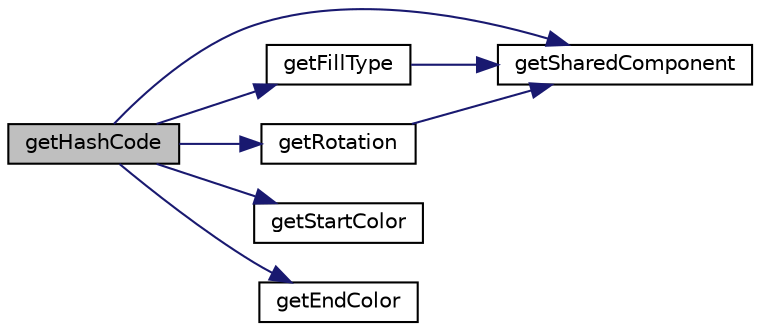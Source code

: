 digraph "getHashCode"
{
  edge [fontname="Helvetica",fontsize="10",labelfontname="Helvetica",labelfontsize="10"];
  node [fontname="Helvetica",fontsize="10",shape=record];
  rankdir="LR";
  Node28 [label="getHashCode",height=0.2,width=0.4,color="black", fillcolor="grey75", style="filled", fontcolor="black"];
  Node28 -> Node29 [color="midnightblue",fontsize="10",style="solid",fontname="Helvetica"];
  Node29 [label="getSharedComponent",height=0.2,width=0.4,color="black", fillcolor="white", style="filled",URL="$class_p_h_p_excel___style___fill.html#a49e6e514d1dce7982e6864942bcb1f5d"];
  Node28 -> Node30 [color="midnightblue",fontsize="10",style="solid",fontname="Helvetica"];
  Node30 [label="getFillType",height=0.2,width=0.4,color="black", fillcolor="white", style="filled",URL="$class_p_h_p_excel___style___fill.html#ab569bc8490a93450228f560939838d41"];
  Node30 -> Node29 [color="midnightblue",fontsize="10",style="solid",fontname="Helvetica"];
  Node28 -> Node31 [color="midnightblue",fontsize="10",style="solid",fontname="Helvetica"];
  Node31 [label="getRotation",height=0.2,width=0.4,color="black", fillcolor="white", style="filled",URL="$class_p_h_p_excel___style___fill.html#a6e2b2199d35fe557d8e35d777c242949"];
  Node31 -> Node29 [color="midnightblue",fontsize="10",style="solid",fontname="Helvetica"];
  Node28 -> Node32 [color="midnightblue",fontsize="10",style="solid",fontname="Helvetica"];
  Node32 [label="getStartColor",height=0.2,width=0.4,color="black", fillcolor="white", style="filled",URL="$class_p_h_p_excel___style___fill.html#afcfd4bab1770ea9047623d60c6f5cc6a"];
  Node28 -> Node33 [color="midnightblue",fontsize="10",style="solid",fontname="Helvetica"];
  Node33 [label="getEndColor",height=0.2,width=0.4,color="black", fillcolor="white", style="filled",URL="$class_p_h_p_excel___style___fill.html#a5940b6098c338d3b48b5e44b00bd83b2"];
}
